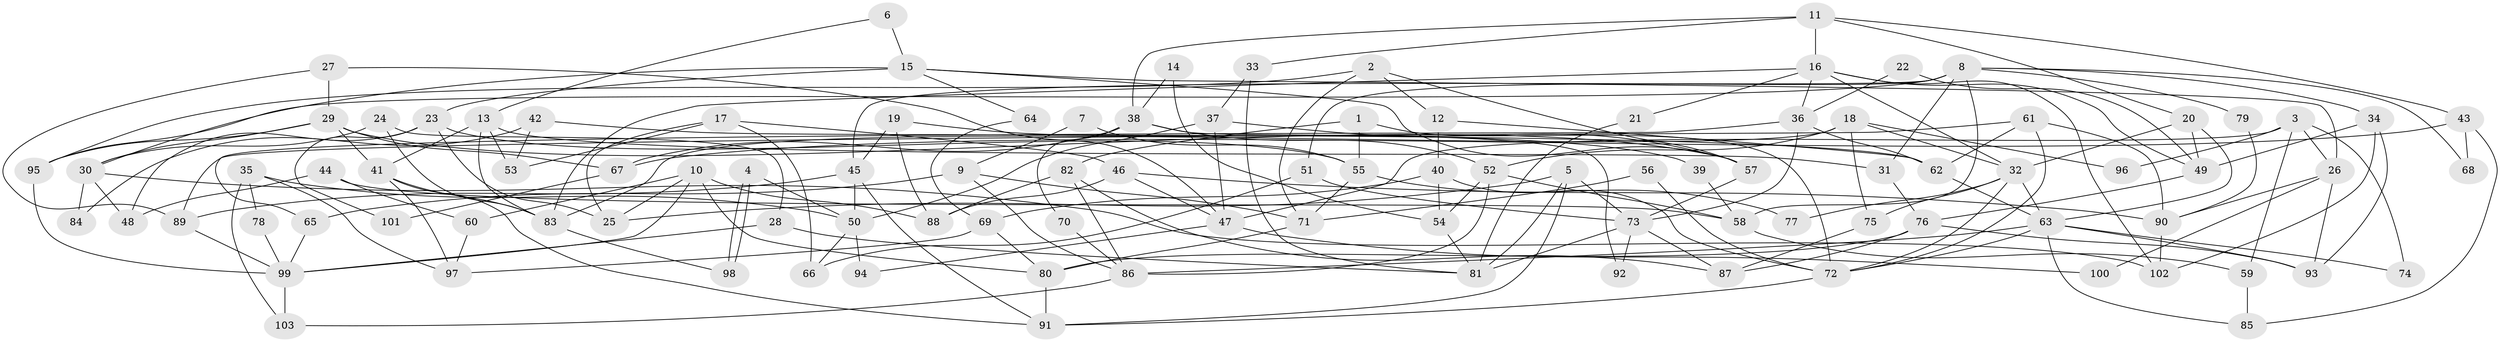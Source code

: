 // Generated by graph-tools (version 1.1) at 2025/15/03/09/25 04:15:06]
// undirected, 103 vertices, 206 edges
graph export_dot {
graph [start="1"]
  node [color=gray90,style=filled];
  1;
  2;
  3;
  4;
  5;
  6;
  7;
  8;
  9;
  10;
  11;
  12;
  13;
  14;
  15;
  16;
  17;
  18;
  19;
  20;
  21;
  22;
  23;
  24;
  25;
  26;
  27;
  28;
  29;
  30;
  31;
  32;
  33;
  34;
  35;
  36;
  37;
  38;
  39;
  40;
  41;
  42;
  43;
  44;
  45;
  46;
  47;
  48;
  49;
  50;
  51;
  52;
  53;
  54;
  55;
  56;
  57;
  58;
  59;
  60;
  61;
  62;
  63;
  64;
  65;
  66;
  67;
  68;
  69;
  70;
  71;
  72;
  73;
  74;
  75;
  76;
  77;
  78;
  79;
  80;
  81;
  82;
  83;
  84;
  85;
  86;
  87;
  88;
  89;
  90;
  91;
  92;
  93;
  94;
  95;
  96;
  97;
  98;
  99;
  100;
  101;
  102;
  103;
  1 -- 82;
  1 -- 72;
  1 -- 55;
  2 -- 12;
  2 -- 95;
  2 -- 57;
  2 -- 71;
  3 -- 26;
  3 -- 47;
  3 -- 59;
  3 -- 74;
  3 -- 96;
  4 -- 50;
  4 -- 98;
  4 -- 98;
  5 -- 73;
  5 -- 25;
  5 -- 81;
  5 -- 91;
  6 -- 13;
  6 -- 15;
  7 -- 9;
  7 -- 55;
  8 -- 51;
  8 -- 95;
  8 -- 31;
  8 -- 34;
  8 -- 45;
  8 -- 58;
  8 -- 68;
  8 -- 79;
  9 -- 65;
  9 -- 71;
  9 -- 86;
  10 -- 80;
  10 -- 99;
  10 -- 25;
  10 -- 60;
  10 -- 88;
  11 -- 16;
  11 -- 38;
  11 -- 20;
  11 -- 33;
  11 -- 43;
  12 -- 40;
  12 -- 62;
  13 -- 83;
  13 -- 41;
  13 -- 31;
  13 -- 53;
  14 -- 38;
  14 -- 54;
  15 -- 57;
  15 -- 26;
  15 -- 23;
  15 -- 30;
  15 -- 64;
  16 -- 32;
  16 -- 49;
  16 -- 21;
  16 -- 36;
  16 -- 83;
  16 -- 102;
  17 -- 25;
  17 -- 46;
  17 -- 53;
  17 -- 66;
  18 -- 52;
  18 -- 32;
  18 -- 75;
  18 -- 83;
  18 -- 96;
  19 -- 45;
  19 -- 88;
  19 -- 39;
  20 -- 49;
  20 -- 32;
  20 -- 63;
  21 -- 81;
  22 -- 36;
  22 -- 49;
  23 -- 55;
  23 -- 25;
  23 -- 48;
  23 -- 101;
  24 -- 30;
  24 -- 83;
  24 -- 28;
  26 -- 90;
  26 -- 93;
  26 -- 100;
  27 -- 89;
  27 -- 29;
  27 -- 47;
  28 -- 81;
  28 -- 99;
  29 -- 57;
  29 -- 41;
  29 -- 30;
  29 -- 67;
  29 -- 95;
  30 -- 48;
  30 -- 84;
  30 -- 102;
  31 -- 76;
  32 -- 63;
  32 -- 72;
  32 -- 75;
  32 -- 77;
  33 -- 81;
  33 -- 37;
  34 -- 102;
  34 -- 49;
  34 -- 93;
  35 -- 50;
  35 -- 97;
  35 -- 78;
  35 -- 103;
  36 -- 73;
  36 -- 62;
  36 -- 65;
  37 -- 47;
  37 -- 50;
  37 -- 57;
  38 -- 52;
  38 -- 67;
  38 -- 70;
  38 -- 92;
  39 -- 58;
  40 -- 69;
  40 -- 72;
  40 -- 54;
  41 -- 91;
  41 -- 83;
  41 -- 97;
  42 -- 62;
  42 -- 53;
  42 -- 84;
  43 -- 85;
  43 -- 67;
  43 -- 68;
  44 -- 58;
  44 -- 48;
  44 -- 60;
  45 -- 91;
  45 -- 50;
  45 -- 89;
  46 -- 88;
  46 -- 90;
  46 -- 47;
  47 -- 94;
  47 -- 100;
  49 -- 76;
  50 -- 66;
  50 -- 94;
  51 -- 66;
  51 -- 73;
  52 -- 54;
  52 -- 86;
  52 -- 58;
  54 -- 81;
  55 -- 71;
  55 -- 77;
  56 -- 72;
  56 -- 71;
  57 -- 73;
  58 -- 59;
  59 -- 85;
  60 -- 97;
  61 -- 62;
  61 -- 72;
  61 -- 89;
  61 -- 90;
  62 -- 63;
  63 -- 86;
  63 -- 72;
  63 -- 74;
  63 -- 85;
  63 -- 93;
  64 -- 69;
  65 -- 99;
  67 -- 101;
  69 -- 97;
  69 -- 80;
  70 -- 86;
  71 -- 80;
  72 -- 91;
  73 -- 87;
  73 -- 81;
  73 -- 92;
  75 -- 87;
  76 -- 93;
  76 -- 80;
  76 -- 87;
  78 -- 99;
  79 -- 90;
  80 -- 91;
  82 -- 86;
  82 -- 87;
  82 -- 88;
  83 -- 98;
  86 -- 103;
  89 -- 99;
  90 -- 102;
  95 -- 99;
  99 -- 103;
}
